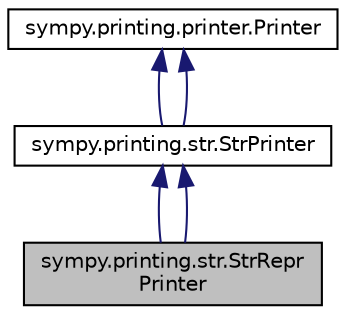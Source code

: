 digraph "sympy.printing.str.StrReprPrinter"
{
 // LATEX_PDF_SIZE
  edge [fontname="Helvetica",fontsize="10",labelfontname="Helvetica",labelfontsize="10"];
  node [fontname="Helvetica",fontsize="10",shape=record];
  Node1 [label="sympy.printing.str.StrRepr\lPrinter",height=0.2,width=0.4,color="black", fillcolor="grey75", style="filled", fontcolor="black",tooltip=" "];
  Node2 -> Node1 [dir="back",color="midnightblue",fontsize="10",style="solid",fontname="Helvetica"];
  Node2 [label="sympy.printing.str.StrPrinter",height=0.2,width=0.4,color="black", fillcolor="white", style="filled",URL="$classsympy_1_1printing_1_1str_1_1StrPrinter.html",tooltip=" "];
  Node3 -> Node2 [dir="back",color="midnightblue",fontsize="10",style="solid",fontname="Helvetica"];
  Node3 [label="sympy.printing.printer.Printer",height=0.2,width=0.4,color="black", fillcolor="white", style="filled",URL="$classsympy_1_1printing_1_1printer_1_1Printer.html",tooltip=" "];
  Node3 -> Node2 [dir="back",color="midnightblue",fontsize="10",style="solid",fontname="Helvetica"];
  Node2 -> Node1 [dir="back",color="midnightblue",fontsize="10",style="solid",fontname="Helvetica"];
}
